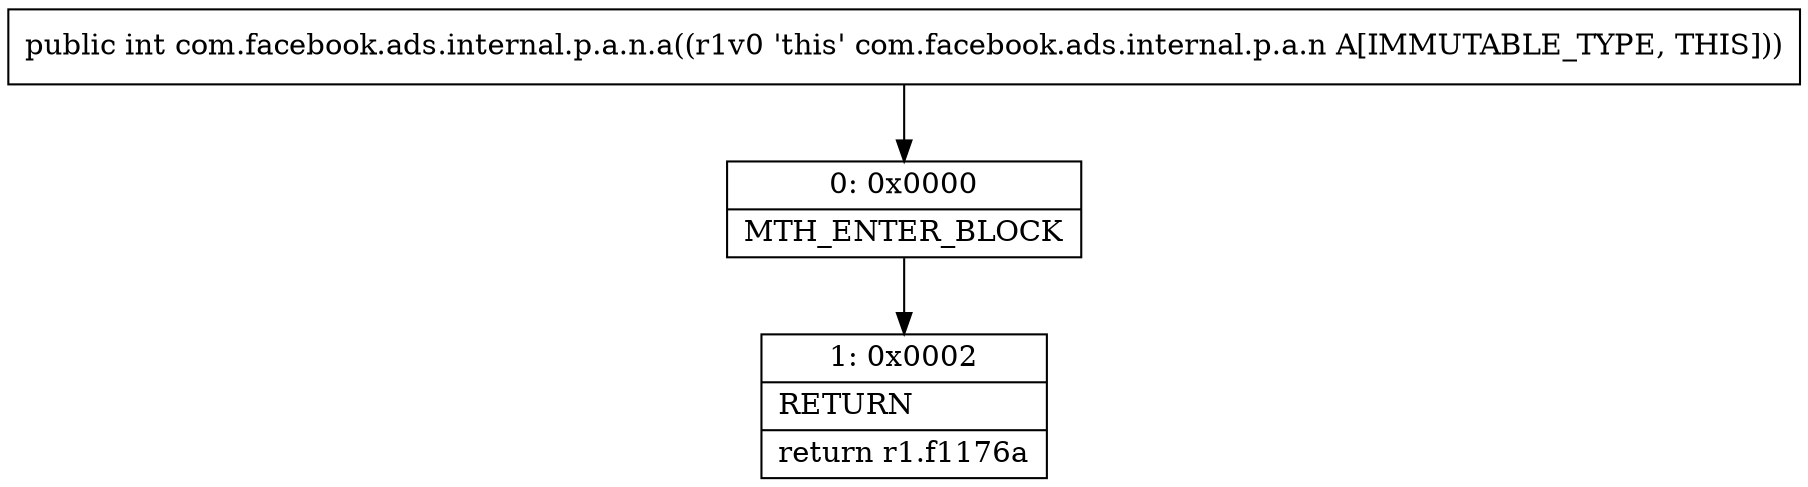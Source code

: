 digraph "CFG forcom.facebook.ads.internal.p.a.n.a()I" {
Node_0 [shape=record,label="{0\:\ 0x0000|MTH_ENTER_BLOCK\l}"];
Node_1 [shape=record,label="{1\:\ 0x0002|RETURN\l|return r1.f1176a\l}"];
MethodNode[shape=record,label="{public int com.facebook.ads.internal.p.a.n.a((r1v0 'this' com.facebook.ads.internal.p.a.n A[IMMUTABLE_TYPE, THIS])) }"];
MethodNode -> Node_0;
Node_0 -> Node_1;
}

